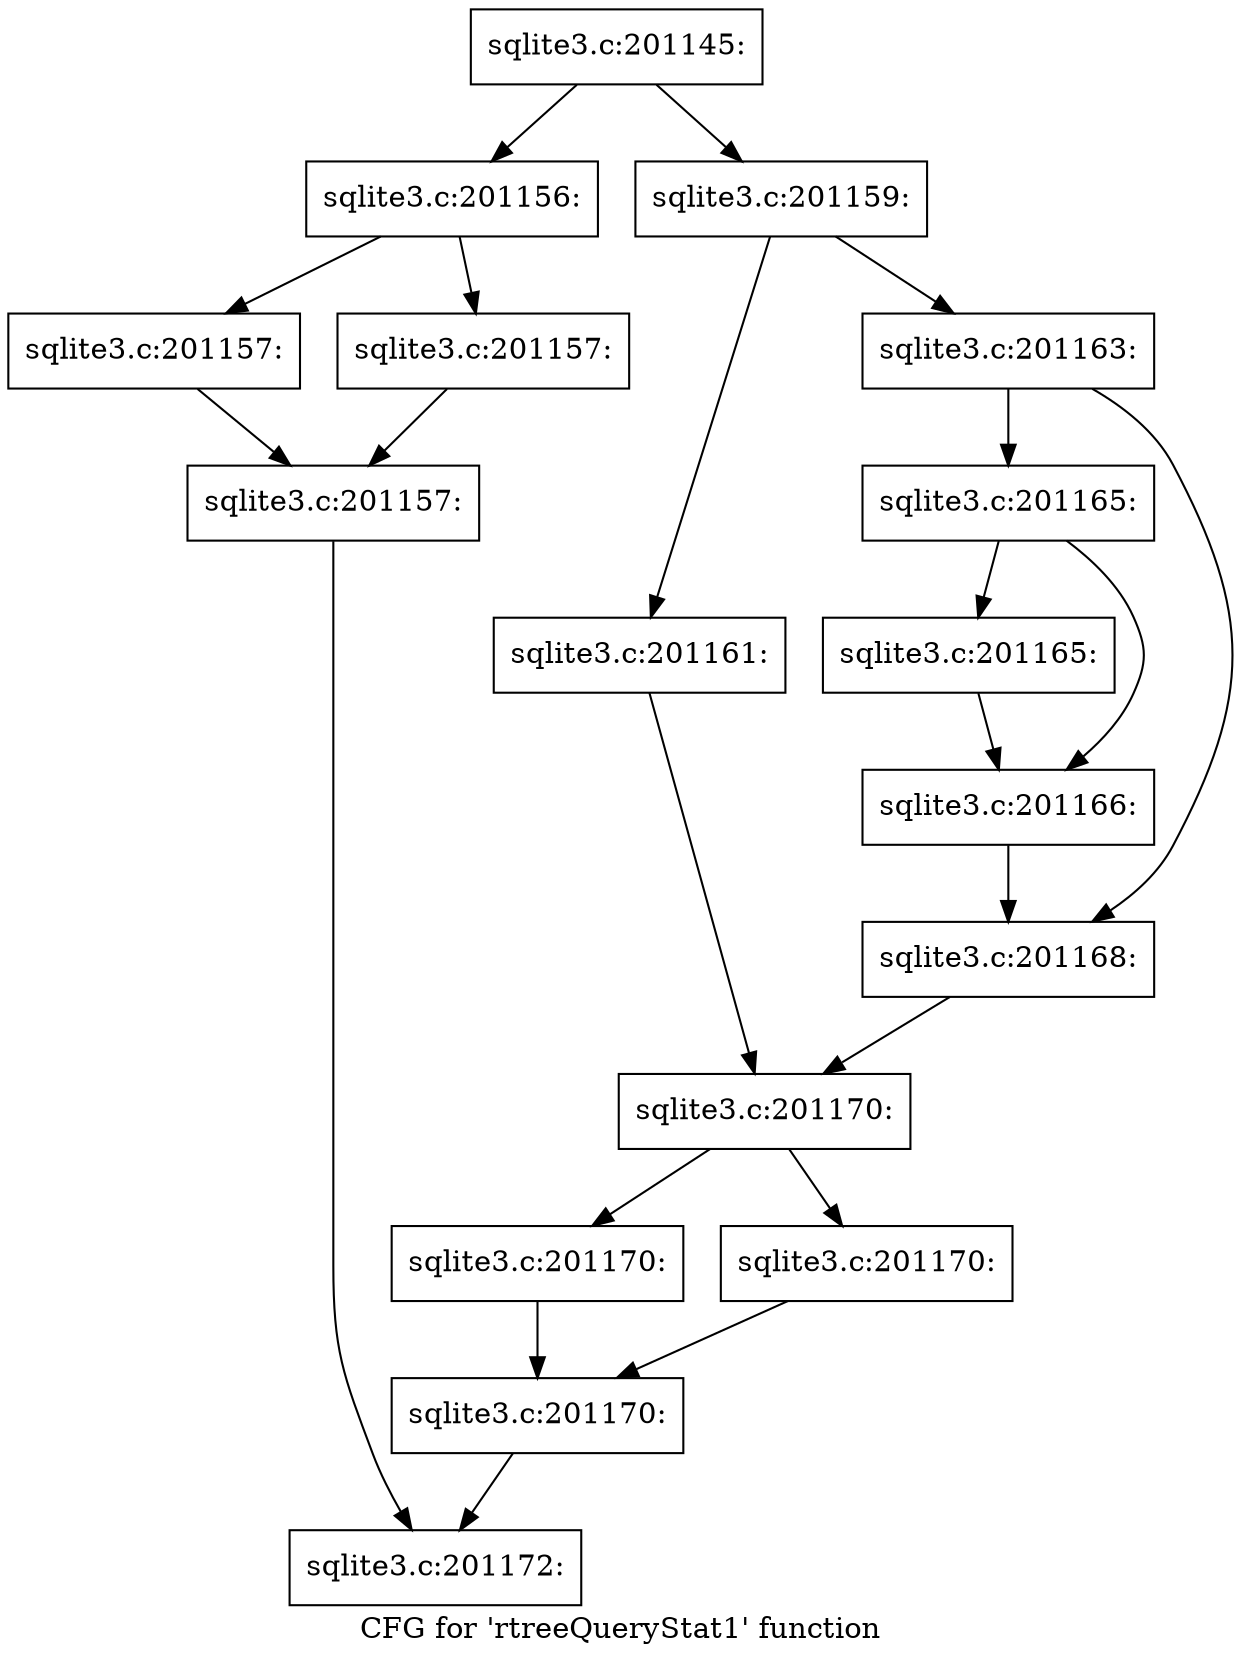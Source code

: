 digraph "CFG for 'rtreeQueryStat1' function" {
	label="CFG for 'rtreeQueryStat1' function";

	Node0x55c0fb4ad0e0 [shape=record,label="{sqlite3.c:201145:}"];
	Node0x55c0fb4ad0e0 -> Node0x55c0fb4b0560;
	Node0x55c0fb4ad0e0 -> Node0x55c0fb4afbf0;
	Node0x55c0fb4b0560 [shape=record,label="{sqlite3.c:201156:}"];
	Node0x55c0fb4b0560 -> Node0x55c0fb4b01d0;
	Node0x55c0fb4b0560 -> Node0x55c0fb4b0220;
	Node0x55c0fb4b01d0 [shape=record,label="{sqlite3.c:201157:}"];
	Node0x55c0fb4b01d0 -> Node0x55c0fb4b0270;
	Node0x55c0fb4b0220 [shape=record,label="{sqlite3.c:201157:}"];
	Node0x55c0fb4b0220 -> Node0x55c0fb4b0270;
	Node0x55c0fb4b0270 [shape=record,label="{sqlite3.c:201157:}"];
	Node0x55c0fb4b0270 -> Node0x55c0f886d730;
	Node0x55c0fb4afbf0 [shape=record,label="{sqlite3.c:201159:}"];
	Node0x55c0fb4afbf0 -> Node0x55c0fb4b1380;
	Node0x55c0fb4afbf0 -> Node0x55c0fb4b1420;
	Node0x55c0fb4b1380 [shape=record,label="{sqlite3.c:201161:}"];
	Node0x55c0fb4b1380 -> Node0x55c0fb4b13d0;
	Node0x55c0fb4b1420 [shape=record,label="{sqlite3.c:201163:}"];
	Node0x55c0fb4b1420 -> Node0x55c0fb4b1c40;
	Node0x55c0fb4b1420 -> Node0x55c0fb4b1dc0;
	Node0x55c0fb4b1c40 [shape=record,label="{sqlite3.c:201165:}"];
	Node0x55c0fb4b1c40 -> Node0x55c0fb4b21d0;
	Node0x55c0fb4b1c40 -> Node0x55c0fb4b2220;
	Node0x55c0fb4b21d0 [shape=record,label="{sqlite3.c:201165:}"];
	Node0x55c0fb4b21d0 -> Node0x55c0fb4b2220;
	Node0x55c0fb4b2220 [shape=record,label="{sqlite3.c:201166:}"];
	Node0x55c0fb4b2220 -> Node0x55c0fb4b1dc0;
	Node0x55c0fb4b1dc0 [shape=record,label="{sqlite3.c:201168:}"];
	Node0x55c0fb4b1dc0 -> Node0x55c0fb4b13d0;
	Node0x55c0fb4b13d0 [shape=record,label="{sqlite3.c:201170:}"];
	Node0x55c0fb4b13d0 -> Node0x55c0fb4b2ec0;
	Node0x55c0fb4b13d0 -> Node0x55c0fb4b2f10;
	Node0x55c0fb4b2ec0 [shape=record,label="{sqlite3.c:201170:}"];
	Node0x55c0fb4b2ec0 -> Node0x55c0fb4b2f60;
	Node0x55c0fb4b2f10 [shape=record,label="{sqlite3.c:201170:}"];
	Node0x55c0fb4b2f10 -> Node0x55c0fb4b2f60;
	Node0x55c0fb4b2f60 [shape=record,label="{sqlite3.c:201170:}"];
	Node0x55c0fb4b2f60 -> Node0x55c0f886d730;
	Node0x55c0f886d730 [shape=record,label="{sqlite3.c:201172:}"];
}

